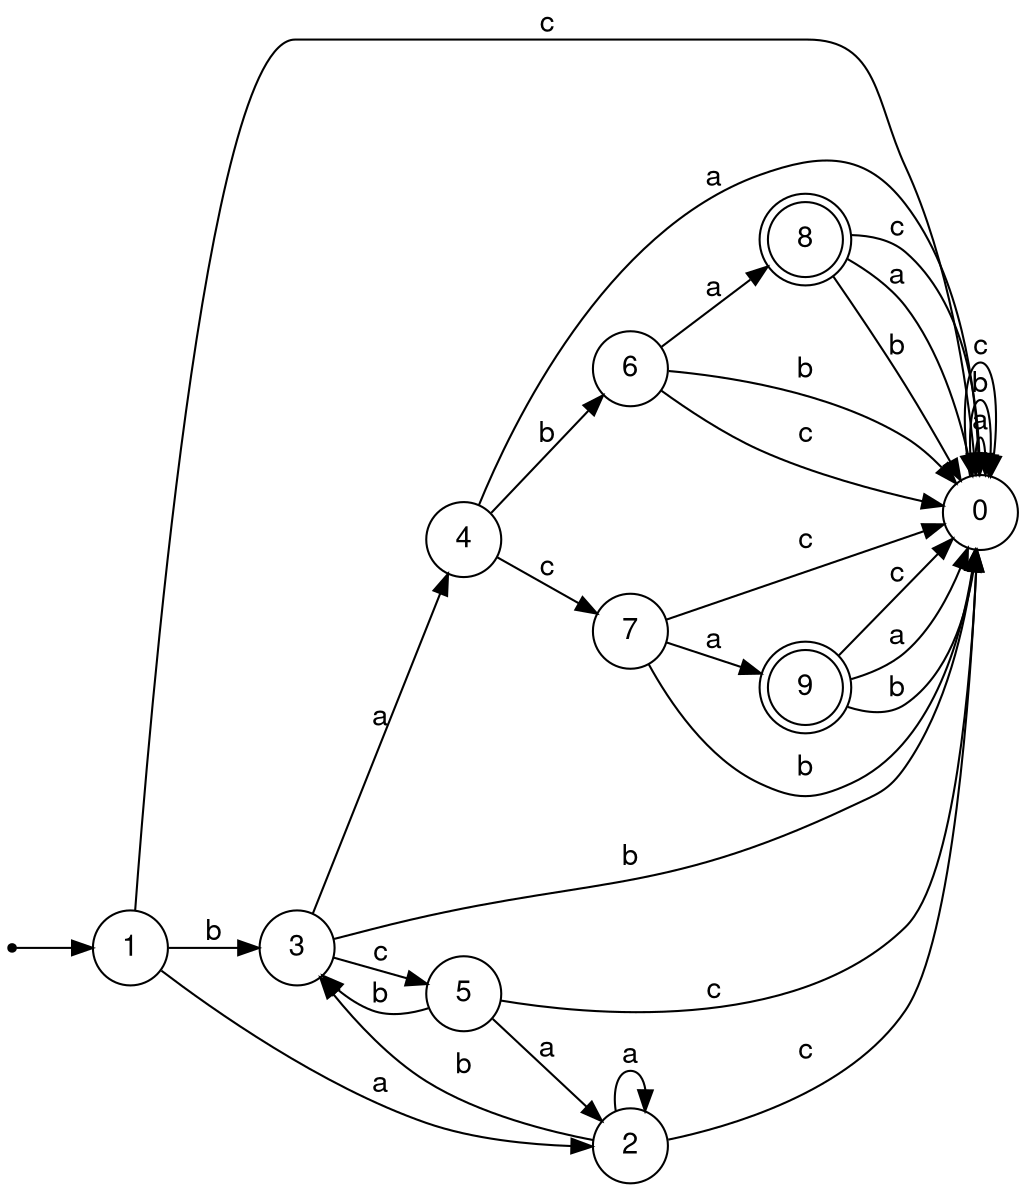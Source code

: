 digraph dfa_complet {
	fontname="Helvetica,Arial,sans-serif";
	node [fontname="Helvetica,Arial,sans-serif"];
	edge [fontname="Helvetica,Arial,sans-serif"];
	rankdir=LR;
	node [shape = doublecircle]; 8; 9; 
	node [shape = point ]; qi0
	node [shape = circle];
	qi0 -> 1;
	1 -> 2 [ label = "a" ];
	1 -> 3 [ label = "b" ];
	2 -> 2 [ label = "a" ];
	2 -> 3 [ label = "b" ];
	3 -> 4 [ label = "a" ];
	3 -> 5 [ label = "c" ];
	4 -> 6 [ label = "b" ];
	4 -> 7 [ label = "c" ];
	5 -> 2 [ label = "a" ];
	5 -> 3 [ label = "b" ];
	6 -> 8 [ label = "a" ];
	7 -> 9 [ label = "a" ];
	1 -> 0 [ label = "c" ];
	2 -> 0 [ label = "c" ];
	3 -> 0 [ label = "b" ];
	4 -> 0 [ label = "a" ];
	5 -> 0 [ label = "c" ];
	6 -> 0 [ label = "b" ];
	6 -> 0 [ label = "c" ];
	7 -> 0 [ label = "b" ];
	7 -> 0 [ label = "c" ];
	8 -> 0 [ label = "a" ];
	8 -> 0 [ label = "b" ];
	8 -> 0 [ label = "c" ];
	9 -> 0 [ label = "a" ];
	9 -> 0 [ label = "b" ];
	9 -> 0 [ label = "c" ];
	0 -> 0 [ label = "a" ];
	0 -> 0 [ label = "b" ];
	0 -> 0 [ label = "c" ];
}
